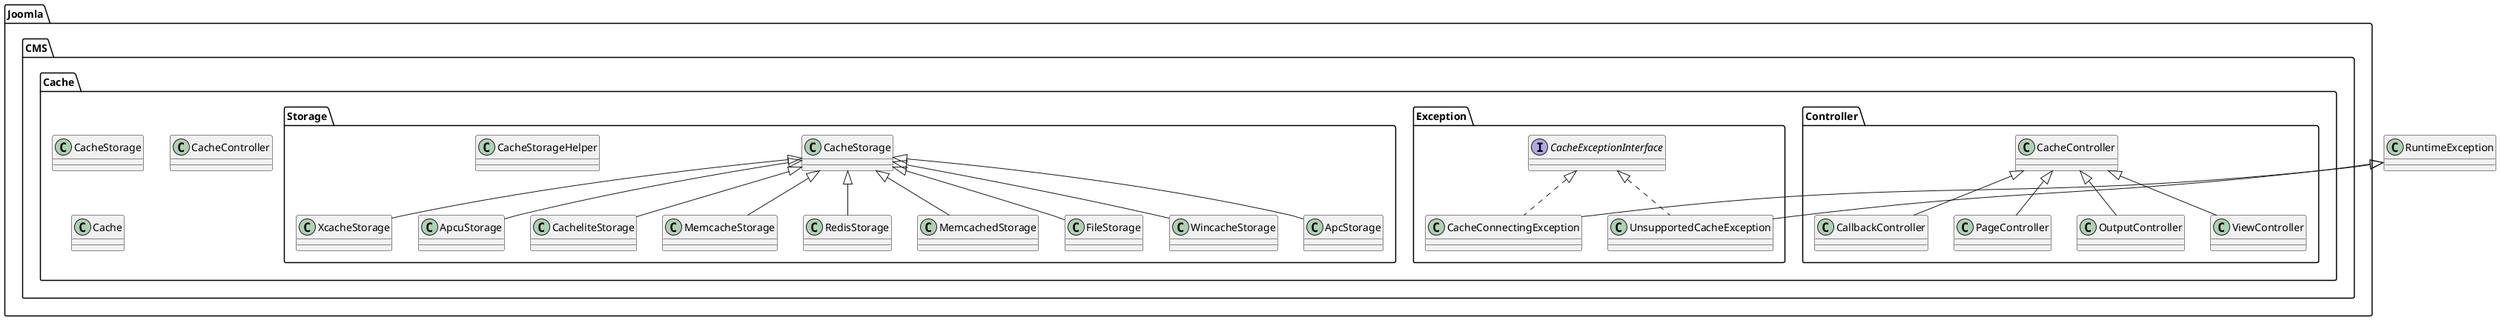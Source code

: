 @startuml
class Joomla.CMS.Cache.CacheStorage

class Joomla.CMS.Cache.Controller.CallbackController
Joomla.CMS.Cache.Controller.CacheController <|-- Joomla.CMS.Cache.Controller.CallbackController
class Joomla.CMS.Cache.Controller.PageController
Joomla.CMS.Cache.Controller.CacheController <|-- Joomla.CMS.Cache.Controller.PageController
class Joomla.CMS.Cache.Controller.OutputController
Joomla.CMS.Cache.Controller.CacheController <|-- Joomla.CMS.Cache.Controller.OutputController
class Joomla.CMS.Cache.Controller.ViewController
Joomla.CMS.Cache.Controller.CacheController <|-- Joomla.CMS.Cache.Controller.ViewController
class Joomla.CMS.Cache.Exception.CacheConnectingException
RuntimeException <|-- Joomla.CMS.Cache.Exception.CacheConnectingException
Joomla.CMS.Cache.Exception.CacheExceptionInterface <|.. Joomla.CMS.Cache.Exception.CacheConnectingException
class Joomla.CMS.Cache.Exception.UnsupportedCacheException
RuntimeException <|-- Joomla.CMS.Cache.Exception.UnsupportedCacheException
Joomla.CMS.Cache.Exception.CacheExceptionInterface <|.. Joomla.CMS.Cache.Exception.UnsupportedCacheException
interface Joomla.CMS.Cache.Exception.CacheExceptionInterface
class Joomla.CMS.Cache.Storage.RedisStorage
Joomla.CMS.Cache.Storage.CacheStorage <|-- Joomla.CMS.Cache.Storage.RedisStorage
class Joomla.CMS.Cache.Storage.CacheStorageHelper
class Joomla.CMS.Cache.Storage.MemcachedStorage
Joomla.CMS.Cache.Storage.CacheStorage <|-- Joomla.CMS.Cache.Storage.MemcachedStorage
class Joomla.CMS.Cache.Storage.FileStorage
Joomla.CMS.Cache.Storage.CacheStorage <|-- Joomla.CMS.Cache.Storage.FileStorage
class Joomla.CMS.Cache.Storage.WincacheStorage
Joomla.CMS.Cache.Storage.CacheStorage <|-- Joomla.CMS.Cache.Storage.WincacheStorage
class Joomla.CMS.Cache.Storage.ApcStorage
Joomla.CMS.Cache.Storage.CacheStorage <|-- Joomla.CMS.Cache.Storage.ApcStorage
class Joomla.CMS.Cache.Storage.XcacheStorage
Joomla.CMS.Cache.Storage.CacheStorage <|-- Joomla.CMS.Cache.Storage.XcacheStorage
class Joomla.CMS.Cache.Storage.ApcuStorage
Joomla.CMS.Cache.Storage.CacheStorage <|-- Joomla.CMS.Cache.Storage.ApcuStorage
class Joomla.CMS.Cache.Storage.CacheliteStorage
Joomla.CMS.Cache.Storage.CacheStorage <|-- Joomla.CMS.Cache.Storage.CacheliteStorage
class Joomla.CMS.Cache.Storage.MemcacheStorage
Joomla.CMS.Cache.Storage.CacheStorage <|-- Joomla.CMS.Cache.Storage.MemcacheStorage
class Joomla.CMS.Cache.CacheController
class Joomla.CMS.Cache.Cache
@enduml
